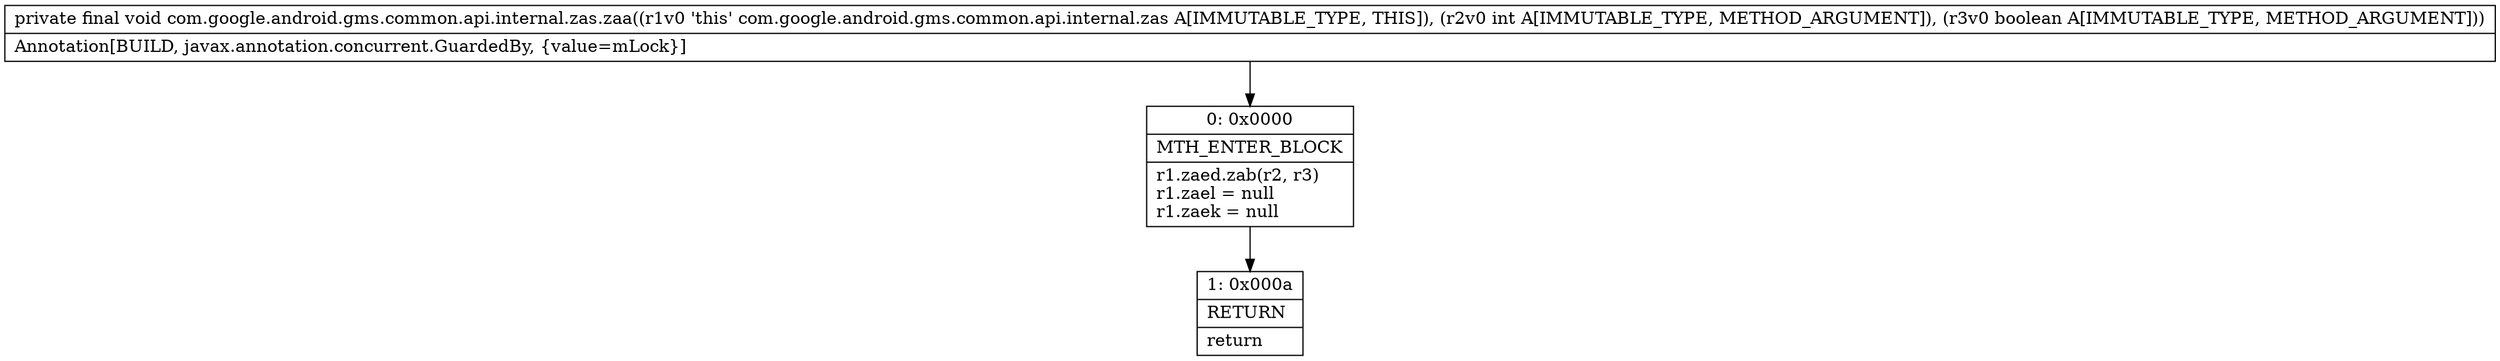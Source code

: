 digraph "CFG forcom.google.android.gms.common.api.internal.zas.zaa(IZ)V" {
Node_0 [shape=record,label="{0\:\ 0x0000|MTH_ENTER_BLOCK\l|r1.zaed.zab(r2, r3)\lr1.zael = null\lr1.zaek = null\l}"];
Node_1 [shape=record,label="{1\:\ 0x000a|RETURN\l|return\l}"];
MethodNode[shape=record,label="{private final void com.google.android.gms.common.api.internal.zas.zaa((r1v0 'this' com.google.android.gms.common.api.internal.zas A[IMMUTABLE_TYPE, THIS]), (r2v0 int A[IMMUTABLE_TYPE, METHOD_ARGUMENT]), (r3v0 boolean A[IMMUTABLE_TYPE, METHOD_ARGUMENT]))  | Annotation[BUILD, javax.annotation.concurrent.GuardedBy, \{value=mLock\}]\l}"];
MethodNode -> Node_0;
Node_0 -> Node_1;
}

